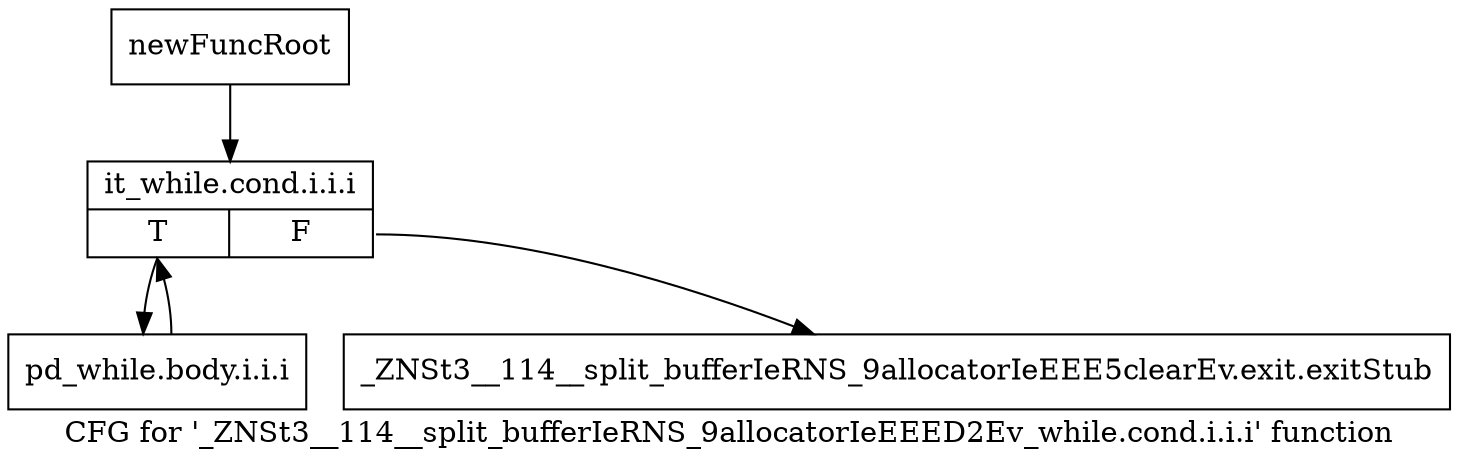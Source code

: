 digraph "CFG for '_ZNSt3__114__split_bufferIeRNS_9allocatorIeEEED2Ev_while.cond.i.i.i' function" {
	label="CFG for '_ZNSt3__114__split_bufferIeRNS_9allocatorIeEEED2Ev_while.cond.i.i.i' function";

	Node0x9637b40 [shape=record,label="{newFuncRoot}"];
	Node0x9637b40 -> Node0x9637be0;
	Node0x9637b90 [shape=record,label="{_ZNSt3__114__split_bufferIeRNS_9allocatorIeEEE5clearEv.exit.exitStub}"];
	Node0x9637be0 [shape=record,label="{it_while.cond.i.i.i|{<s0>T|<s1>F}}"];
	Node0x9637be0:s0 -> Node0x9637c30;
	Node0x9637be0:s1 -> Node0x9637b90;
	Node0x9637c30 [shape=record,label="{pd_while.body.i.i.i}"];
	Node0x9637c30 -> Node0x9637be0;
}
